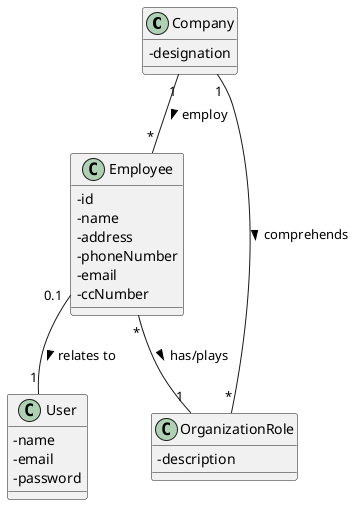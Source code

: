 @startuml
'https://plantuml.com/class-diagram
skinparam classAttributeIconSize 0

Class Company{
-designation
}
Class Employee{
-id
-name
-address
-phoneNumber
-email
-ccNumber
}
Class User{
-name
-email
-password
}
Class OrganizationRole{
-description
}

Company"1"--"*"Employee:employ >
Employee"0.1"--"1"User:relates to >
Company"1"--"*"OrganizationRole: comprehends >
Employee"*"--"1"OrganizationRole:has/plays >


@enduml